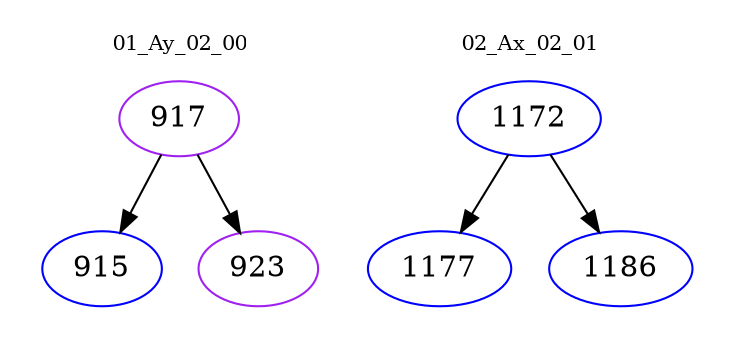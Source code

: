 digraph{
subgraph cluster_0 {
color = white
label = "01_Ay_02_00";
fontsize=10;
T0_917 [label="917", color="purple"]
T0_917 -> T0_915 [color="black"]
T0_915 [label="915", color="blue"]
T0_917 -> T0_923 [color="black"]
T0_923 [label="923", color="purple"]
}
subgraph cluster_1 {
color = white
label = "02_Ax_02_01";
fontsize=10;
T1_1172 [label="1172", color="blue"]
T1_1172 -> T1_1177 [color="black"]
T1_1177 [label="1177", color="blue"]
T1_1172 -> T1_1186 [color="black"]
T1_1186 [label="1186", color="blue"]
}
}
